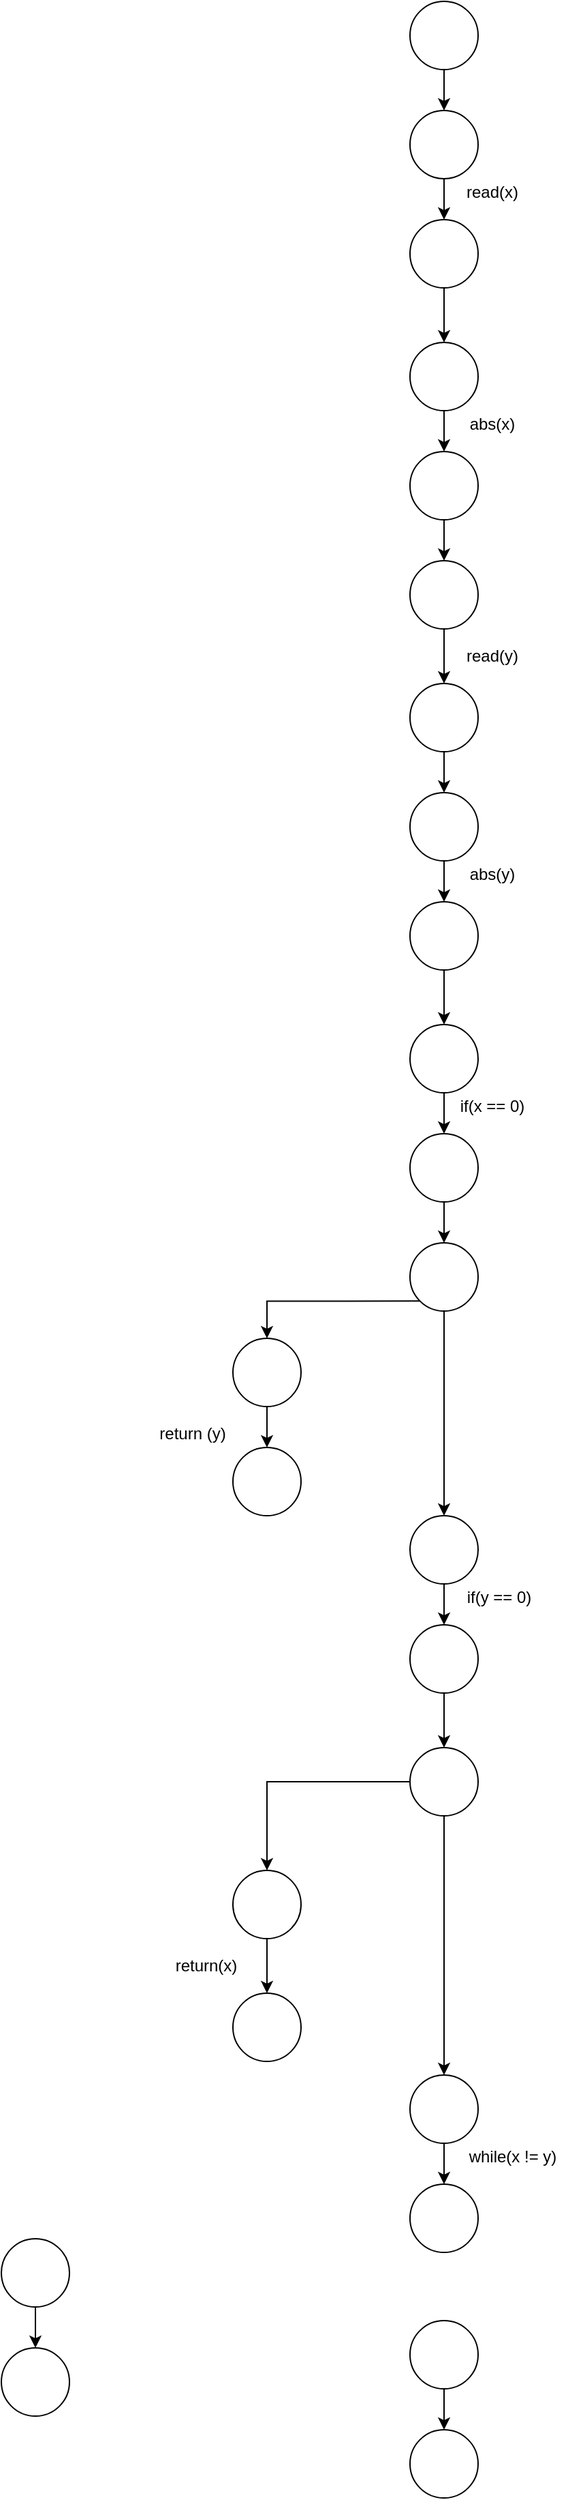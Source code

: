 <mxfile version="14.7.8" type="github">
  <diagram id="M-cFuhooy4iovFbQbYCS" name="Page-1">
    <mxGraphModel dx="1812" dy="627" grid="1" gridSize="10" guides="1" tooltips="1" connect="1" arrows="1" fold="1" page="1" pageScale="1" pageWidth="827" pageHeight="1169" math="0" shadow="0">
      <root>
        <mxCell id="0" />
        <mxCell id="1" parent="0" />
        <mxCell id="BGFPd9d43HTViF0jOLdN-33" style="edgeStyle=orthogonalEdgeStyle;rounded=0;orthogonalLoop=1;jettySize=auto;html=1;exitX=0.5;exitY=1;exitDx=0;exitDy=0;" edge="1" parent="1" source="BGFPd9d43HTViF0jOLdN-14" target="BGFPd9d43HTViF0jOLdN-15">
          <mxGeometry relative="1" as="geometry" />
        </mxCell>
        <mxCell id="BGFPd9d43HTViF0jOLdN-14" value="" style="ellipse;whiteSpace=wrap;html=1;aspect=fixed;" vertex="1" parent="1">
          <mxGeometry x="270" width="50" height="50" as="geometry" />
        </mxCell>
        <mxCell id="BGFPd9d43HTViF0jOLdN-34" style="edgeStyle=orthogonalEdgeStyle;rounded=0;orthogonalLoop=1;jettySize=auto;html=1;exitX=0.5;exitY=1;exitDx=0;exitDy=0;" edge="1" parent="1" source="BGFPd9d43HTViF0jOLdN-15" target="BGFPd9d43HTViF0jOLdN-19">
          <mxGeometry relative="1" as="geometry" />
        </mxCell>
        <mxCell id="BGFPd9d43HTViF0jOLdN-15" value="" style="ellipse;whiteSpace=wrap;html=1;aspect=fixed;" vertex="1" parent="1">
          <mxGeometry x="270" y="80" width="50" height="50" as="geometry" />
        </mxCell>
        <mxCell id="BGFPd9d43HTViF0jOLdN-36" style="edgeStyle=orthogonalEdgeStyle;rounded=0;orthogonalLoop=1;jettySize=auto;html=1;exitX=0.5;exitY=1;exitDx=0;exitDy=0;entryX=0.5;entryY=0;entryDx=0;entryDy=0;" edge="1" parent="1" source="BGFPd9d43HTViF0jOLdN-19" target="BGFPd9d43HTViF0jOLdN-23">
          <mxGeometry relative="1" as="geometry" />
        </mxCell>
        <mxCell id="BGFPd9d43HTViF0jOLdN-19" value="" style="ellipse;whiteSpace=wrap;html=1;aspect=fixed;" vertex="1" parent="1">
          <mxGeometry x="270" y="160" width="50" height="50" as="geometry" />
        </mxCell>
        <mxCell id="BGFPd9d43HTViF0jOLdN-37" style="edgeStyle=orthogonalEdgeStyle;rounded=0;orthogonalLoop=1;jettySize=auto;html=1;exitX=0.5;exitY=1;exitDx=0;exitDy=0;entryX=0.5;entryY=0;entryDx=0;entryDy=0;" edge="1" parent="1" source="BGFPd9d43HTViF0jOLdN-23" target="BGFPd9d43HTViF0jOLdN-24">
          <mxGeometry relative="1" as="geometry" />
        </mxCell>
        <mxCell id="BGFPd9d43HTViF0jOLdN-23" value="" style="ellipse;whiteSpace=wrap;html=1;aspect=fixed;" vertex="1" parent="1">
          <mxGeometry x="270" y="250" width="50" height="50" as="geometry" />
        </mxCell>
        <mxCell id="BGFPd9d43HTViF0jOLdN-39" style="edgeStyle=orthogonalEdgeStyle;rounded=0;orthogonalLoop=1;jettySize=auto;html=1;exitX=0.5;exitY=1;exitDx=0;exitDy=0;entryX=0.5;entryY=0;entryDx=0;entryDy=0;" edge="1" parent="1" source="BGFPd9d43HTViF0jOLdN-24" target="BGFPd9d43HTViF0jOLdN-25">
          <mxGeometry relative="1" as="geometry" />
        </mxCell>
        <mxCell id="BGFPd9d43HTViF0jOLdN-24" value="" style="ellipse;whiteSpace=wrap;html=1;aspect=fixed;" vertex="1" parent="1">
          <mxGeometry x="270" y="330" width="50" height="50" as="geometry" />
        </mxCell>
        <mxCell id="BGFPd9d43HTViF0jOLdN-40" style="edgeStyle=orthogonalEdgeStyle;rounded=0;orthogonalLoop=1;jettySize=auto;html=1;exitX=0.5;exitY=1;exitDx=0;exitDy=0;entryX=0.5;entryY=0;entryDx=0;entryDy=0;" edge="1" parent="1" source="BGFPd9d43HTViF0jOLdN-25" target="BGFPd9d43HTViF0jOLdN-26">
          <mxGeometry relative="1" as="geometry" />
        </mxCell>
        <mxCell id="BGFPd9d43HTViF0jOLdN-25" value="" style="ellipse;whiteSpace=wrap;html=1;aspect=fixed;" vertex="1" parent="1">
          <mxGeometry x="270" y="410" width="50" height="50" as="geometry" />
        </mxCell>
        <mxCell id="BGFPd9d43HTViF0jOLdN-42" style="edgeStyle=orthogonalEdgeStyle;rounded=0;orthogonalLoop=1;jettySize=auto;html=1;exitX=0.5;exitY=1;exitDx=0;exitDy=0;entryX=0.5;entryY=0;entryDx=0;entryDy=0;" edge="1" parent="1" source="BGFPd9d43HTViF0jOLdN-26" target="BGFPd9d43HTViF0jOLdN-27">
          <mxGeometry relative="1" as="geometry" />
        </mxCell>
        <mxCell id="BGFPd9d43HTViF0jOLdN-26" value="" style="ellipse;whiteSpace=wrap;html=1;aspect=fixed;" vertex="1" parent="1">
          <mxGeometry x="270" y="500" width="50" height="50" as="geometry" />
        </mxCell>
        <mxCell id="BGFPd9d43HTViF0jOLdN-43" style="edgeStyle=orthogonalEdgeStyle;rounded=0;orthogonalLoop=1;jettySize=auto;html=1;exitX=0.5;exitY=1;exitDx=0;exitDy=0;" edge="1" parent="1" source="BGFPd9d43HTViF0jOLdN-27" target="BGFPd9d43HTViF0jOLdN-28">
          <mxGeometry relative="1" as="geometry" />
        </mxCell>
        <mxCell id="BGFPd9d43HTViF0jOLdN-27" value="" style="ellipse;whiteSpace=wrap;html=1;aspect=fixed;" vertex="1" parent="1">
          <mxGeometry x="270" y="580" width="50" height="50" as="geometry" />
        </mxCell>
        <mxCell id="BGFPd9d43HTViF0jOLdN-45" style="edgeStyle=orthogonalEdgeStyle;rounded=0;orthogonalLoop=1;jettySize=auto;html=1;exitX=0.5;exitY=1;exitDx=0;exitDy=0;entryX=0.5;entryY=0;entryDx=0;entryDy=0;" edge="1" parent="1" source="BGFPd9d43HTViF0jOLdN-28" target="BGFPd9d43HTViF0jOLdN-29">
          <mxGeometry relative="1" as="geometry" />
        </mxCell>
        <mxCell id="BGFPd9d43HTViF0jOLdN-28" value="" style="ellipse;whiteSpace=wrap;html=1;aspect=fixed;" vertex="1" parent="1">
          <mxGeometry x="270" y="660" width="50" height="50" as="geometry" />
        </mxCell>
        <mxCell id="BGFPd9d43HTViF0jOLdN-46" style="edgeStyle=orthogonalEdgeStyle;rounded=0;orthogonalLoop=1;jettySize=auto;html=1;exitX=0.5;exitY=1;exitDx=0;exitDy=0;entryX=0.5;entryY=0;entryDx=0;entryDy=0;" edge="1" parent="1" source="BGFPd9d43HTViF0jOLdN-29" target="BGFPd9d43HTViF0jOLdN-30">
          <mxGeometry relative="1" as="geometry" />
        </mxCell>
        <mxCell id="BGFPd9d43HTViF0jOLdN-29" value="" style="ellipse;whiteSpace=wrap;html=1;aspect=fixed;" vertex="1" parent="1">
          <mxGeometry x="270" y="750" width="50" height="50" as="geometry" />
        </mxCell>
        <mxCell id="BGFPd9d43HTViF0jOLdN-48" style="edgeStyle=orthogonalEdgeStyle;rounded=0;orthogonalLoop=1;jettySize=auto;html=1;exitX=0.5;exitY=1;exitDx=0;exitDy=0;" edge="1" parent="1" source="BGFPd9d43HTViF0jOLdN-30" target="BGFPd9d43HTViF0jOLdN-31">
          <mxGeometry relative="1" as="geometry" />
        </mxCell>
        <mxCell id="BGFPd9d43HTViF0jOLdN-30" value="" style="ellipse;whiteSpace=wrap;html=1;aspect=fixed;" vertex="1" parent="1">
          <mxGeometry x="270" y="830" width="50" height="50" as="geometry" />
        </mxCell>
        <mxCell id="BGFPd9d43HTViF0jOLdN-52" style="edgeStyle=orthogonalEdgeStyle;rounded=0;orthogonalLoop=1;jettySize=auto;html=1;exitX=0;exitY=1;exitDx=0;exitDy=0;entryX=0.5;entryY=0;entryDx=0;entryDy=0;" edge="1" parent="1" source="BGFPd9d43HTViF0jOLdN-31" target="BGFPd9d43HTViF0jOLdN-50">
          <mxGeometry relative="1" as="geometry" />
        </mxCell>
        <mxCell id="BGFPd9d43HTViF0jOLdN-57" style="edgeStyle=orthogonalEdgeStyle;rounded=0;orthogonalLoop=1;jettySize=auto;html=1;exitX=0.5;exitY=1;exitDx=0;exitDy=0;entryX=0.5;entryY=0;entryDx=0;entryDy=0;" edge="1" parent="1" source="BGFPd9d43HTViF0jOLdN-31" target="BGFPd9d43HTViF0jOLdN-55">
          <mxGeometry relative="1" as="geometry" />
        </mxCell>
        <mxCell id="BGFPd9d43HTViF0jOLdN-31" value="" style="ellipse;whiteSpace=wrap;html=1;aspect=fixed;" vertex="1" parent="1">
          <mxGeometry x="270" y="910" width="50" height="50" as="geometry" />
        </mxCell>
        <mxCell id="BGFPd9d43HTViF0jOLdN-35" value="read(x)" style="text;html=1;align=center;verticalAlign=middle;resizable=0;points=[];autosize=1;strokeColor=none;" vertex="1" parent="1">
          <mxGeometry x="305" y="130" width="50" height="20" as="geometry" />
        </mxCell>
        <mxCell id="BGFPd9d43HTViF0jOLdN-38" value="abs(x)" style="text;html=1;align=center;verticalAlign=middle;resizable=0;points=[];autosize=1;strokeColor=none;" vertex="1" parent="1">
          <mxGeometry x="305" y="300" width="50" height="20" as="geometry" />
        </mxCell>
        <mxCell id="BGFPd9d43HTViF0jOLdN-41" value="read(y)" style="text;html=1;align=center;verticalAlign=middle;resizable=0;points=[];autosize=1;strokeColor=none;" vertex="1" parent="1">
          <mxGeometry x="305" y="470" width="50" height="20" as="geometry" />
        </mxCell>
        <mxCell id="BGFPd9d43HTViF0jOLdN-44" value="abs(y)" style="text;html=1;align=center;verticalAlign=middle;resizable=0;points=[];autosize=1;strokeColor=none;" vertex="1" parent="1">
          <mxGeometry x="305" y="630" width="50" height="20" as="geometry" />
        </mxCell>
        <mxCell id="BGFPd9d43HTViF0jOLdN-47" value="if(x == 0)" style="text;html=1;align=center;verticalAlign=middle;resizable=0;points=[];autosize=1;strokeColor=none;" vertex="1" parent="1">
          <mxGeometry x="300" y="800" width="60" height="20" as="geometry" />
        </mxCell>
        <mxCell id="BGFPd9d43HTViF0jOLdN-49" style="edgeStyle=orthogonalEdgeStyle;rounded=0;orthogonalLoop=1;jettySize=auto;html=1;exitX=0.5;exitY=1;exitDx=0;exitDy=0;" edge="1" parent="1" source="BGFPd9d43HTViF0jOLdN-50" target="BGFPd9d43HTViF0jOLdN-51">
          <mxGeometry relative="1" as="geometry" />
        </mxCell>
        <mxCell id="BGFPd9d43HTViF0jOLdN-50" value="" style="ellipse;whiteSpace=wrap;html=1;aspect=fixed;" vertex="1" parent="1">
          <mxGeometry x="140" y="980" width="50" height="50" as="geometry" />
        </mxCell>
        <mxCell id="BGFPd9d43HTViF0jOLdN-51" value="" style="ellipse;whiteSpace=wrap;html=1;aspect=fixed;" vertex="1" parent="1">
          <mxGeometry x="140" y="1060" width="50" height="50" as="geometry" />
        </mxCell>
        <mxCell id="BGFPd9d43HTViF0jOLdN-53" value="return (y)" style="text;html=1;align=center;verticalAlign=middle;resizable=0;points=[];autosize=1;strokeColor=none;" vertex="1" parent="1">
          <mxGeometry x="80" y="1040" width="60" height="20" as="geometry" />
        </mxCell>
        <mxCell id="BGFPd9d43HTViF0jOLdN-54" style="edgeStyle=orthogonalEdgeStyle;rounded=0;orthogonalLoop=1;jettySize=auto;html=1;exitX=0.5;exitY=1;exitDx=0;exitDy=0;" edge="1" parent="1" source="BGFPd9d43HTViF0jOLdN-55" target="BGFPd9d43HTViF0jOLdN-56">
          <mxGeometry relative="1" as="geometry" />
        </mxCell>
        <mxCell id="BGFPd9d43HTViF0jOLdN-55" value="" style="ellipse;whiteSpace=wrap;html=1;aspect=fixed;" vertex="1" parent="1">
          <mxGeometry x="270" y="1110" width="50" height="50" as="geometry" />
        </mxCell>
        <mxCell id="BGFPd9d43HTViF0jOLdN-62" style="edgeStyle=orthogonalEdgeStyle;rounded=0;orthogonalLoop=1;jettySize=auto;html=1;exitX=0.5;exitY=1;exitDx=0;exitDy=0;" edge="1" parent="1" source="BGFPd9d43HTViF0jOLdN-56" target="BGFPd9d43HTViF0jOLdN-60">
          <mxGeometry relative="1" as="geometry" />
        </mxCell>
        <mxCell id="BGFPd9d43HTViF0jOLdN-56" value="" style="ellipse;whiteSpace=wrap;html=1;aspect=fixed;" vertex="1" parent="1">
          <mxGeometry x="270" y="1190" width="50" height="50" as="geometry" />
        </mxCell>
        <mxCell id="BGFPd9d43HTViF0jOLdN-58" value="if(y == 0)" style="text;html=1;align=center;verticalAlign=middle;resizable=0;points=[];autosize=1;strokeColor=none;" vertex="1" parent="1">
          <mxGeometry x="305" y="1160" width="60" height="20" as="geometry" />
        </mxCell>
        <mxCell id="BGFPd9d43HTViF0jOLdN-59" style="edgeStyle=orthogonalEdgeStyle;rounded=0;orthogonalLoop=1;jettySize=auto;html=1;exitX=0;exitY=0.5;exitDx=0;exitDy=0;" edge="1" parent="1" source="BGFPd9d43HTViF0jOLdN-60" target="BGFPd9d43HTViF0jOLdN-61">
          <mxGeometry relative="1" as="geometry" />
        </mxCell>
        <mxCell id="BGFPd9d43HTViF0jOLdN-71" style="edgeStyle=orthogonalEdgeStyle;rounded=0;orthogonalLoop=1;jettySize=auto;html=1;exitX=0.5;exitY=1;exitDx=0;exitDy=0;entryX=0.5;entryY=0;entryDx=0;entryDy=0;" edge="1" parent="1" source="BGFPd9d43HTViF0jOLdN-60" target="BGFPd9d43HTViF0jOLdN-69">
          <mxGeometry relative="1" as="geometry" />
        </mxCell>
        <mxCell id="BGFPd9d43HTViF0jOLdN-60" value="" style="ellipse;whiteSpace=wrap;html=1;aspect=fixed;" vertex="1" parent="1">
          <mxGeometry x="270" y="1280" width="50" height="50" as="geometry" />
        </mxCell>
        <mxCell id="BGFPd9d43HTViF0jOLdN-66" style="edgeStyle=orthogonalEdgeStyle;rounded=0;orthogonalLoop=1;jettySize=auto;html=1;exitX=0.5;exitY=1;exitDx=0;exitDy=0;entryX=0.5;entryY=0;entryDx=0;entryDy=0;" edge="1" parent="1" source="BGFPd9d43HTViF0jOLdN-61" target="BGFPd9d43HTViF0jOLdN-64">
          <mxGeometry relative="1" as="geometry" />
        </mxCell>
        <mxCell id="BGFPd9d43HTViF0jOLdN-61" value="" style="ellipse;whiteSpace=wrap;html=1;aspect=fixed;" vertex="1" parent="1">
          <mxGeometry x="140" y="1370" width="50" height="50" as="geometry" />
        </mxCell>
        <mxCell id="BGFPd9d43HTViF0jOLdN-64" value="" style="ellipse;whiteSpace=wrap;html=1;aspect=fixed;" vertex="1" parent="1">
          <mxGeometry x="140" y="1460" width="50" height="50" as="geometry" />
        </mxCell>
        <mxCell id="BGFPd9d43HTViF0jOLdN-67" value="return(x)" style="text;html=1;align=center;verticalAlign=middle;resizable=0;points=[];autosize=1;strokeColor=none;" vertex="1" parent="1">
          <mxGeometry x="90" y="1430" width="60" height="20" as="geometry" />
        </mxCell>
        <mxCell id="BGFPd9d43HTViF0jOLdN-68" style="edgeStyle=orthogonalEdgeStyle;rounded=0;orthogonalLoop=1;jettySize=auto;html=1;exitX=0.5;exitY=1;exitDx=0;exitDy=0;" edge="1" parent="1" source="BGFPd9d43HTViF0jOLdN-69" target="BGFPd9d43HTViF0jOLdN-70">
          <mxGeometry relative="1" as="geometry" />
        </mxCell>
        <mxCell id="BGFPd9d43HTViF0jOLdN-69" value="" style="ellipse;whiteSpace=wrap;html=1;aspect=fixed;" vertex="1" parent="1">
          <mxGeometry x="270" y="1520" width="50" height="50" as="geometry" />
        </mxCell>
        <mxCell id="BGFPd9d43HTViF0jOLdN-70" value="" style="ellipse;whiteSpace=wrap;html=1;aspect=fixed;" vertex="1" parent="1">
          <mxGeometry x="270" y="1600" width="50" height="50" as="geometry" />
        </mxCell>
        <mxCell id="BGFPd9d43HTViF0jOLdN-72" value="while(x != y)" style="text;html=1;align=center;verticalAlign=middle;resizable=0;points=[];autosize=1;strokeColor=none;" vertex="1" parent="1">
          <mxGeometry x="305" y="1570" width="80" height="20" as="geometry" />
        </mxCell>
        <mxCell id="BGFPd9d43HTViF0jOLdN-73" style="edgeStyle=orthogonalEdgeStyle;rounded=0;orthogonalLoop=1;jettySize=auto;html=1;exitX=0.5;exitY=1;exitDx=0;exitDy=0;" edge="1" parent="1" source="BGFPd9d43HTViF0jOLdN-74" target="BGFPd9d43HTViF0jOLdN-75">
          <mxGeometry relative="1" as="geometry" />
        </mxCell>
        <mxCell id="BGFPd9d43HTViF0jOLdN-74" value="" style="ellipse;whiteSpace=wrap;html=1;aspect=fixed;" vertex="1" parent="1">
          <mxGeometry x="-30" y="1640" width="50" height="50" as="geometry" />
        </mxCell>
        <mxCell id="BGFPd9d43HTViF0jOLdN-75" value="" style="ellipse;whiteSpace=wrap;html=1;aspect=fixed;" vertex="1" parent="1">
          <mxGeometry x="-30" y="1720" width="50" height="50" as="geometry" />
        </mxCell>
        <mxCell id="BGFPd9d43HTViF0jOLdN-76" style="edgeStyle=orthogonalEdgeStyle;rounded=0;orthogonalLoop=1;jettySize=auto;html=1;exitX=0.5;exitY=1;exitDx=0;exitDy=0;" edge="1" parent="1" source="BGFPd9d43HTViF0jOLdN-77" target="BGFPd9d43HTViF0jOLdN-78">
          <mxGeometry relative="1" as="geometry" />
        </mxCell>
        <mxCell id="BGFPd9d43HTViF0jOLdN-77" value="" style="ellipse;whiteSpace=wrap;html=1;aspect=fixed;" vertex="1" parent="1">
          <mxGeometry x="270" y="1700" width="50" height="50" as="geometry" />
        </mxCell>
        <mxCell id="BGFPd9d43HTViF0jOLdN-78" value="" style="ellipse;whiteSpace=wrap;html=1;aspect=fixed;" vertex="1" parent="1">
          <mxGeometry x="270" y="1780" width="50" height="50" as="geometry" />
        </mxCell>
      </root>
    </mxGraphModel>
  </diagram>
</mxfile>
